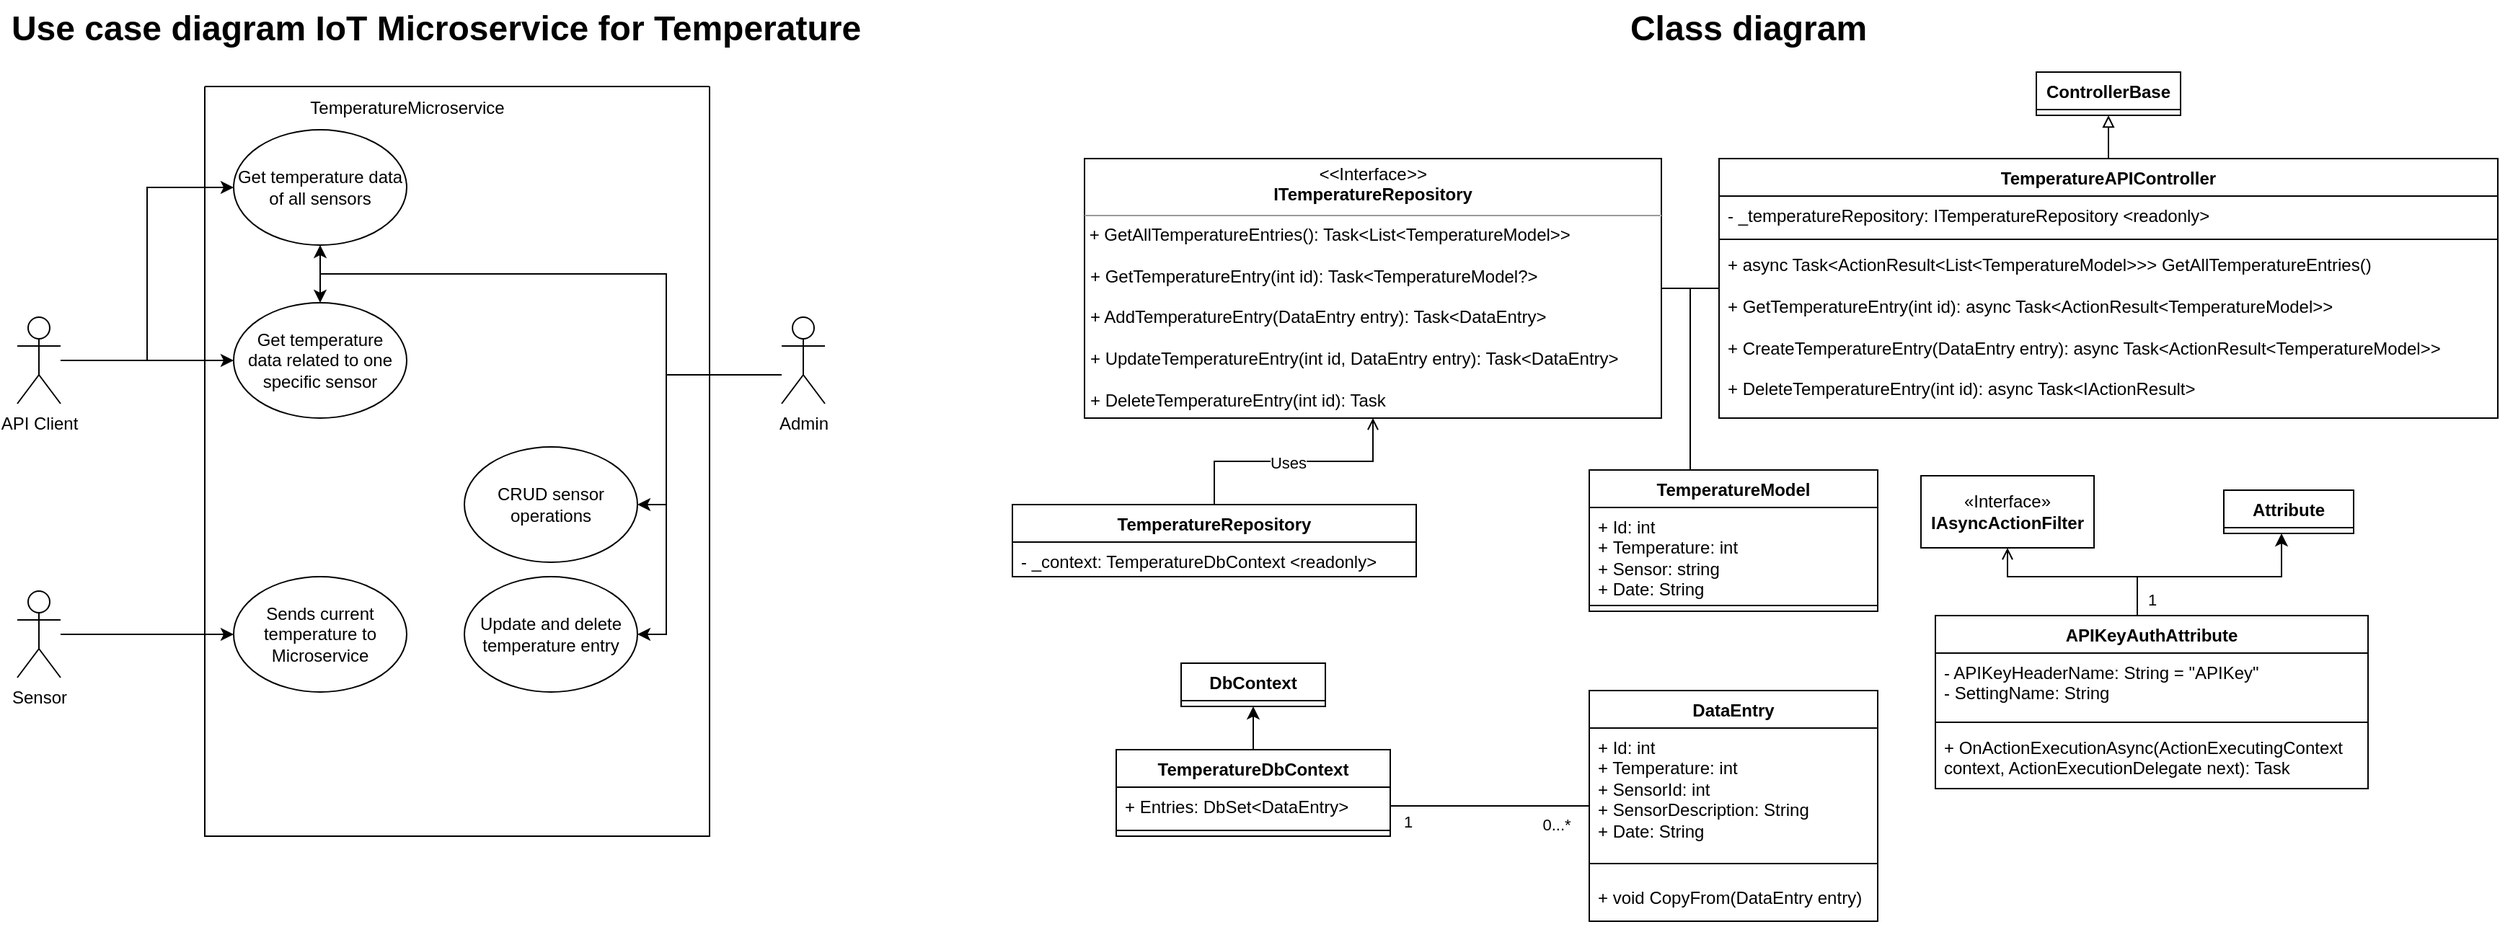 <mxfile version="22.1.7" type="github">
  <diagram name="Page-1" id="929967ad-93f9-6ef4-fab6-5d389245f69c">
    <mxGraphModel dx="1195" dy="650" grid="1" gridSize="10" guides="1" tooltips="1" connect="1" arrows="1" fold="1" page="1" pageScale="1.5" pageWidth="1169" pageHeight="826" background="none" math="0" shadow="0">
      <root>
        <mxCell id="0" style=";html=1;" />
        <mxCell id="1" style=";html=1;" parent="0" />
        <mxCell id="1672d66443f91eb5-23" value="Use case diagram IoT Microservice for Temperature" style="text;strokeColor=none;fillColor=none;html=1;fontSize=24;fontStyle=1;verticalAlign=middle;align=center;" parent="1" vertex="1">
          <mxGeometry x="10" y="10" width="600" height="40" as="geometry" />
        </mxCell>
        <mxCell id="F5rfD89c2Z7wBtHzjooi-1" value="" style="swimlane;startSize=0;" parent="1" vertex="1">
          <mxGeometry x="150" y="70" width="350" height="520" as="geometry" />
        </mxCell>
        <mxCell id="F5rfD89c2Z7wBtHzjooi-2" value="TemperatureMicroservice" style="text;html=1;align=center;verticalAlign=middle;resizable=0;points=[];autosize=1;strokeColor=none;fillColor=none;" parent="F5rfD89c2Z7wBtHzjooi-1" vertex="1">
          <mxGeometry x="60" width="160" height="30" as="geometry" />
        </mxCell>
        <mxCell id="F5rfD89c2Z7wBtHzjooi-6" value="Get temperature&lt;br&gt;data related to one specific sensor" style="ellipse;whiteSpace=wrap;html=1;" parent="F5rfD89c2Z7wBtHzjooi-1" vertex="1">
          <mxGeometry x="20" y="150" width="120" height="80" as="geometry" />
        </mxCell>
        <mxCell id="F5rfD89c2Z7wBtHzjooi-11" value="Update and delete&lt;br&gt;temperature entry" style="ellipse;whiteSpace=wrap;html=1;" parent="F5rfD89c2Z7wBtHzjooi-1" vertex="1">
          <mxGeometry x="180" y="340" width="120" height="80" as="geometry" />
        </mxCell>
        <mxCell id="F5rfD89c2Z7wBtHzjooi-18" value="CRUD sensor operations" style="ellipse;whiteSpace=wrap;html=1;" parent="F5rfD89c2Z7wBtHzjooi-1" vertex="1">
          <mxGeometry x="180" y="250" width="120" height="80" as="geometry" />
        </mxCell>
        <mxCell id="F5rfD89c2Z7wBtHzjooi-26" value="Get temperature data&lt;br&gt;of all sensors" style="ellipse;whiteSpace=wrap;html=1;" parent="F5rfD89c2Z7wBtHzjooi-1" vertex="1">
          <mxGeometry x="20" y="30" width="120" height="80" as="geometry" />
        </mxCell>
        <mxCell id="F5rfD89c2Z7wBtHzjooi-51" value="Sends current temperature to Microservice" style="ellipse;whiteSpace=wrap;html=1;" parent="F5rfD89c2Z7wBtHzjooi-1" vertex="1">
          <mxGeometry x="20" y="340" width="120" height="80" as="geometry" />
        </mxCell>
        <mxCell id="F5rfD89c2Z7wBtHzjooi-52" style="edgeStyle=orthogonalEdgeStyle;rounded=0;orthogonalLoop=1;jettySize=auto;html=1;" parent="F5rfD89c2Z7wBtHzjooi-1" source="F5rfD89c2Z7wBtHzjooi-53" target="F5rfD89c2Z7wBtHzjooi-51" edge="1">
          <mxGeometry relative="1" as="geometry">
            <mxPoint x="70" y="390" as="targetPoint" />
          </mxGeometry>
        </mxCell>
        <mxCell id="F5rfD89c2Z7wBtHzjooi-53" value="Sensor" style="shape=umlActor;verticalLabelPosition=bottom;verticalAlign=top;html=1;outlineConnect=0;" parent="F5rfD89c2Z7wBtHzjooi-1" vertex="1">
          <mxGeometry x="-130" y="350" width="30" height="60" as="geometry" />
        </mxCell>
        <mxCell id="F5rfD89c2Z7wBtHzjooi-27" style="edgeStyle=orthogonalEdgeStyle;rounded=0;orthogonalLoop=1;jettySize=auto;html=1;" parent="F5rfD89c2Z7wBtHzjooi-1" source="F5rfD89c2Z7wBtHzjooi-7" target="F5rfD89c2Z7wBtHzjooi-26" edge="1">
          <mxGeometry relative="1" as="geometry">
            <Array as="points">
              <mxPoint x="320" y="200" />
              <mxPoint x="320" y="130" />
              <mxPoint x="80" y="130" />
            </Array>
          </mxGeometry>
        </mxCell>
        <mxCell id="F5rfD89c2Z7wBtHzjooi-93" style="edgeStyle=orthogonalEdgeStyle;rounded=0;orthogonalLoop=1;jettySize=auto;html=1;" parent="1" source="F5rfD89c2Z7wBtHzjooi-3" target="F5rfD89c2Z7wBtHzjooi-26" edge="1">
          <mxGeometry relative="1" as="geometry">
            <Array as="points">
              <mxPoint x="110" y="260" />
              <mxPoint x="110" y="140" />
            </Array>
          </mxGeometry>
        </mxCell>
        <mxCell id="F5rfD89c2Z7wBtHzjooi-3" value="API Client" style="shape=umlActor;verticalLabelPosition=bottom;verticalAlign=top;html=1;outlineConnect=0;" parent="1" vertex="1">
          <mxGeometry x="20" y="230" width="30" height="60" as="geometry" />
        </mxCell>
        <mxCell id="F5rfD89c2Z7wBtHzjooi-14" style="edgeStyle=orthogonalEdgeStyle;rounded=0;orthogonalLoop=1;jettySize=auto;html=1;" parent="1" source="F5rfD89c2Z7wBtHzjooi-7" target="F5rfD89c2Z7wBtHzjooi-11" edge="1">
          <mxGeometry relative="1" as="geometry">
            <Array as="points">
              <mxPoint x="470" y="270" />
              <mxPoint x="470" y="450" />
            </Array>
          </mxGeometry>
        </mxCell>
        <mxCell id="F5rfD89c2Z7wBtHzjooi-20" style="edgeStyle=orthogonalEdgeStyle;rounded=0;orthogonalLoop=1;jettySize=auto;html=1;" parent="1" source="F5rfD89c2Z7wBtHzjooi-7" target="F5rfD89c2Z7wBtHzjooi-18" edge="1">
          <mxGeometry relative="1" as="geometry">
            <Array as="points">
              <mxPoint x="470" y="270" />
              <mxPoint x="470" y="360" />
            </Array>
          </mxGeometry>
        </mxCell>
        <mxCell id="F5rfD89c2Z7wBtHzjooi-24" style="edgeStyle=orthogonalEdgeStyle;rounded=0;orthogonalLoop=1;jettySize=auto;html=1;" parent="1" source="F5rfD89c2Z7wBtHzjooi-7" target="F5rfD89c2Z7wBtHzjooi-6" edge="1">
          <mxGeometry relative="1" as="geometry">
            <mxPoint x="470" y="230" as="sourcePoint" />
            <Array as="points">
              <mxPoint x="470" y="270" />
              <mxPoint x="470" y="200" />
              <mxPoint x="230" y="200" />
            </Array>
          </mxGeometry>
        </mxCell>
        <mxCell id="F5rfD89c2Z7wBtHzjooi-7" value="Admin" style="shape=umlActor;verticalLabelPosition=bottom;verticalAlign=top;html=1;outlineConnect=0;" parent="1" vertex="1">
          <mxGeometry x="550" y="230" width="30" height="60" as="geometry" />
        </mxCell>
        <mxCell id="F5rfD89c2Z7wBtHzjooi-12" style="edgeStyle=orthogonalEdgeStyle;rounded=0;orthogonalLoop=1;jettySize=auto;html=1;" parent="1" source="F5rfD89c2Z7wBtHzjooi-3" target="F5rfD89c2Z7wBtHzjooi-6" edge="1">
          <mxGeometry relative="1" as="geometry">
            <Array as="points" />
          </mxGeometry>
        </mxCell>
        <mxCell id="F5rfD89c2Z7wBtHzjooi-54" value="Class diagram" style="text;strokeColor=none;fillColor=none;html=1;fontSize=24;fontStyle=1;verticalAlign=middle;align=center;" parent="1" vertex="1">
          <mxGeometry x="1120" y="10" width="200" height="40" as="geometry" />
        </mxCell>
        <mxCell id="F5rfD89c2Z7wBtHzjooi-63" value="DbContext" style="swimlane;fontStyle=1;align=center;verticalAlign=top;childLayout=stackLayout;horizontal=1;startSize=26;horizontalStack=0;resizeParent=1;resizeParentMax=0;resizeLast=0;collapsible=1;marginBottom=0;whiteSpace=wrap;html=1;" parent="1" vertex="1" collapsed="1">
          <mxGeometry x="827" y="470" width="100" height="30" as="geometry">
            <mxRectangle x="430" y="940" width="190" height="34" as="alternateBounds" />
          </mxGeometry>
        </mxCell>
        <mxCell id="F5rfD89c2Z7wBtHzjooi-65" value="" style="line;strokeWidth=1;fillColor=none;align=left;verticalAlign=middle;spacingTop=-1;spacingLeft=3;spacingRight=3;rotatable=0;labelPosition=right;points=[];portConstraint=eastwest;strokeColor=inherit;" parent="F5rfD89c2Z7wBtHzjooi-63" vertex="1">
          <mxGeometry y="26" width="190" height="8" as="geometry" />
        </mxCell>
        <mxCell id="WyYDB_pf5qGWQ0EKhPNQ-14" style="edgeStyle=orthogonalEdgeStyle;rounded=0;orthogonalLoop=1;jettySize=auto;html=1;endArrow=none;endFill=0;" edge="1" parent="1" source="F5rfD89c2Z7wBtHzjooi-73" target="F5rfD89c2Z7wBtHzjooi-78">
          <mxGeometry relative="1" as="geometry" />
        </mxCell>
        <mxCell id="WyYDB_pf5qGWQ0EKhPNQ-16" value="0...*" style="edgeLabel;html=1;align=center;verticalAlign=middle;resizable=0;points=[];" vertex="1" connectable="0" parent="WyYDB_pf5qGWQ0EKhPNQ-14">
          <mxGeometry x="-0.778" y="1" relative="1" as="geometry">
            <mxPoint x="-8" y="12" as="offset" />
          </mxGeometry>
        </mxCell>
        <mxCell id="WyYDB_pf5qGWQ0EKhPNQ-17" value="1" style="edgeLabel;html=1;align=center;verticalAlign=middle;resizable=0;points=[];" vertex="1" connectable="0" parent="WyYDB_pf5qGWQ0EKhPNQ-14">
          <mxGeometry x="0.722" y="2" relative="1" as="geometry">
            <mxPoint x="-7" y="9" as="offset" />
          </mxGeometry>
        </mxCell>
        <mxCell id="F5rfD89c2Z7wBtHzjooi-73" value="DataEntry" style="swimlane;fontStyle=1;align=center;verticalAlign=top;childLayout=stackLayout;horizontal=1;startSize=26;horizontalStack=0;resizeParent=1;resizeParentMax=0;resizeLast=0;collapsible=1;marginBottom=0;whiteSpace=wrap;html=1;" parent="1" vertex="1">
          <mxGeometry x="1110" y="489" width="200" height="160" as="geometry" />
        </mxCell>
        <mxCell id="F5rfD89c2Z7wBtHzjooi-74" value="+ Id: int&lt;br&gt;+ Temperature: int&lt;br&gt;+ SensorId: int&lt;br&gt;+ SensorDescription: String&lt;br&gt;+ Date: String" style="text;strokeColor=none;fillColor=none;align=left;verticalAlign=top;spacingLeft=4;spacingRight=4;overflow=hidden;rotatable=0;points=[[0,0.5],[1,0.5]];portConstraint=eastwest;whiteSpace=wrap;html=1;" parent="F5rfD89c2Z7wBtHzjooi-73" vertex="1">
          <mxGeometry y="26" width="200" height="84" as="geometry" />
        </mxCell>
        <mxCell id="F5rfD89c2Z7wBtHzjooi-75" value="" style="line;strokeWidth=1;fillColor=none;align=left;verticalAlign=middle;spacingTop=-1;spacingLeft=3;spacingRight=3;rotatable=0;labelPosition=right;points=[];portConstraint=eastwest;strokeColor=inherit;" parent="F5rfD89c2Z7wBtHzjooi-73" vertex="1">
          <mxGeometry y="110" width="200" height="20" as="geometry" />
        </mxCell>
        <mxCell id="WyYDB_pf5qGWQ0EKhPNQ-4" value="+ void CopyFrom(DataEntry entry)" style="text;strokeColor=none;fillColor=none;align=left;verticalAlign=top;spacingLeft=4;spacingRight=4;overflow=hidden;rotatable=0;points=[[0,0.5],[1,0.5]];portConstraint=eastwest;whiteSpace=wrap;html=1;" vertex="1" parent="F5rfD89c2Z7wBtHzjooi-73">
          <mxGeometry y="130" width="200" height="30" as="geometry" />
        </mxCell>
        <mxCell id="F5rfD89c2Z7wBtHzjooi-80" style="edgeStyle=orthogonalEdgeStyle;rounded=0;orthogonalLoop=1;jettySize=auto;html=1;" parent="1" source="F5rfD89c2Z7wBtHzjooi-77" target="F5rfD89c2Z7wBtHzjooi-63" edge="1">
          <mxGeometry relative="1" as="geometry" />
        </mxCell>
        <mxCell id="F5rfD89c2Z7wBtHzjooi-77" value="TemperatureDbContext" style="swimlane;fontStyle=1;align=center;verticalAlign=top;childLayout=stackLayout;horizontal=1;startSize=26;horizontalStack=0;resizeParent=1;resizeParentMax=0;resizeLast=0;collapsible=1;marginBottom=0;whiteSpace=wrap;html=1;" parent="1" vertex="1">
          <mxGeometry x="782" y="530" width="190" height="60" as="geometry" />
        </mxCell>
        <mxCell id="F5rfD89c2Z7wBtHzjooi-78" value="+ Entries: DbSet&amp;lt;DataEntry&amp;gt;" style="text;strokeColor=none;fillColor=none;align=left;verticalAlign=top;spacingLeft=4;spacingRight=4;overflow=hidden;rotatable=0;points=[[0,0.5],[1,0.5]];portConstraint=eastwest;whiteSpace=wrap;html=1;" parent="F5rfD89c2Z7wBtHzjooi-77" vertex="1">
          <mxGeometry y="26" width="190" height="26" as="geometry" />
        </mxCell>
        <mxCell id="F5rfD89c2Z7wBtHzjooi-79" value="" style="line;strokeWidth=1;fillColor=none;align=left;verticalAlign=middle;spacingTop=-1;spacingLeft=3;spacingRight=3;rotatable=0;labelPosition=right;points=[];portConstraint=eastwest;strokeColor=inherit;" parent="F5rfD89c2Z7wBtHzjooi-77" vertex="1">
          <mxGeometry y="52" width="190" height="8" as="geometry" />
        </mxCell>
        <mxCell id="F5rfD89c2Z7wBtHzjooi-81" value="TemperatureModel" style="swimlane;fontStyle=1;align=center;verticalAlign=top;childLayout=stackLayout;horizontal=1;startSize=26;horizontalStack=0;resizeParent=1;resizeParentMax=0;resizeLast=0;collapsible=1;marginBottom=0;whiteSpace=wrap;html=1;" parent="1" vertex="1">
          <mxGeometry x="1110" y="336" width="200" height="98" as="geometry" />
        </mxCell>
        <mxCell id="F5rfD89c2Z7wBtHzjooi-82" value="&lt;div&gt;+ Id: int&lt;/div&gt;&lt;div&gt;+&amp;nbsp;&lt;span style=&quot;background-color: initial;&quot;&gt;Temperature: int&lt;/span&gt;&lt;/div&gt;&lt;div&gt;+ Sensor: string&lt;/div&gt;&lt;div&gt;+ Date: String&lt;/div&gt;" style="text;strokeColor=none;fillColor=none;align=left;verticalAlign=top;spacingLeft=4;spacingRight=4;overflow=hidden;rotatable=0;points=[[0,0.5],[1,0.5]];portConstraint=eastwest;whiteSpace=wrap;html=1;" parent="F5rfD89c2Z7wBtHzjooi-81" vertex="1">
          <mxGeometry y="26" width="200" height="64" as="geometry" />
        </mxCell>
        <mxCell id="F5rfD89c2Z7wBtHzjooi-83" value="" style="line;strokeWidth=1;fillColor=none;align=left;verticalAlign=middle;spacingTop=-1;spacingLeft=3;spacingRight=3;rotatable=0;labelPosition=right;points=[];portConstraint=eastwest;strokeColor=inherit;" parent="F5rfD89c2Z7wBtHzjooi-81" vertex="1">
          <mxGeometry y="90" width="200" height="8" as="geometry" />
        </mxCell>
        <mxCell id="F5rfD89c2Z7wBtHzjooi-92" style="edgeStyle=orthogonalEdgeStyle;rounded=0;orthogonalLoop=1;jettySize=auto;html=1;endArrow=block;endFill=0;" parent="1" source="F5rfD89c2Z7wBtHzjooi-85" target="F5rfD89c2Z7wBtHzjooi-89" edge="1">
          <mxGeometry relative="1" as="geometry" />
        </mxCell>
        <mxCell id="WyYDB_pf5qGWQ0EKhPNQ-30" style="edgeStyle=orthogonalEdgeStyle;rounded=0;orthogonalLoop=1;jettySize=auto;html=1;endArrow=none;endFill=0;" edge="1" parent="1" source="F5rfD89c2Z7wBtHzjooi-85" target="F5rfD89c2Z7wBtHzjooi-81">
          <mxGeometry relative="1" as="geometry">
            <Array as="points">
              <mxPoint x="1180" y="210" />
            </Array>
          </mxGeometry>
        </mxCell>
        <mxCell id="F5rfD89c2Z7wBtHzjooi-85" value="TemperatureAPIController" style="swimlane;fontStyle=1;align=center;verticalAlign=top;childLayout=stackLayout;horizontal=1;startSize=26;horizontalStack=0;resizeParent=1;resizeParentMax=0;resizeLast=0;collapsible=1;marginBottom=0;whiteSpace=wrap;html=1;" parent="1" vertex="1">
          <mxGeometry x="1200" y="120" width="540" height="180" as="geometry" />
        </mxCell>
        <mxCell id="F5rfD89c2Z7wBtHzjooi-86" value="- _temperatureRepository: ITemperatureRepository&amp;nbsp;&amp;lt;readonly&amp;gt;" style="text;strokeColor=none;fillColor=none;align=left;verticalAlign=top;spacingLeft=4;spacingRight=4;overflow=hidden;rotatable=0;points=[[0,0.5],[1,0.5]];portConstraint=eastwest;whiteSpace=wrap;html=1;" parent="F5rfD89c2Z7wBtHzjooi-85" vertex="1">
          <mxGeometry y="26" width="540" height="26" as="geometry" />
        </mxCell>
        <mxCell id="F5rfD89c2Z7wBtHzjooi-87" value="" style="line;strokeWidth=1;fillColor=none;align=left;verticalAlign=middle;spacingTop=-1;spacingLeft=3;spacingRight=3;rotatable=0;labelPosition=right;points=[];portConstraint=eastwest;strokeColor=inherit;" parent="F5rfD89c2Z7wBtHzjooi-85" vertex="1">
          <mxGeometry y="52" width="540" height="8" as="geometry" />
        </mxCell>
        <mxCell id="F5rfD89c2Z7wBtHzjooi-88" value="+ async Task&amp;lt;ActionResult&amp;lt;List&amp;lt;TemperatureModel&amp;gt;&amp;gt;&amp;gt; GetAllTemperatureEntries()&lt;br&gt;&lt;br&gt;+ GetTemperatureEntry(int id): async Task&amp;lt;ActionResult&amp;lt;TemperatureModel&amp;gt;&amp;gt;&lt;br&gt;&lt;br&gt;+ CreateTemperatureEntry(DataEntry entry): async Task&amp;lt;ActionResult&amp;lt;TemperatureModel&amp;gt;&amp;gt;&lt;br&gt;&lt;br&gt;+ DeleteTemperatureEntry(int id): async Task&amp;lt;IActionResult&amp;gt;" style="text;strokeColor=none;fillColor=none;align=left;verticalAlign=top;spacingLeft=4;spacingRight=4;overflow=hidden;rotatable=0;points=[[0,0.5],[1,0.5]];portConstraint=eastwest;whiteSpace=wrap;html=1;" parent="F5rfD89c2Z7wBtHzjooi-85" vertex="1">
          <mxGeometry y="60" width="540" height="120" as="geometry" />
        </mxCell>
        <mxCell id="F5rfD89c2Z7wBtHzjooi-89" value="ControllerBase" style="swimlane;fontStyle=1;align=center;verticalAlign=top;childLayout=stackLayout;horizontal=1;startSize=26;horizontalStack=0;resizeParent=1;resizeParentMax=0;resizeLast=0;collapsible=1;marginBottom=0;whiteSpace=wrap;html=1;" parent="1" vertex="1" collapsed="1">
          <mxGeometry x="1420" y="60" width="100" height="30" as="geometry">
            <mxRectangle x="430" y="940" width="190" height="34" as="alternateBounds" />
          </mxGeometry>
        </mxCell>
        <mxCell id="F5rfD89c2Z7wBtHzjooi-90" value="" style="line;strokeWidth=1;fillColor=none;align=left;verticalAlign=middle;spacingTop=-1;spacingLeft=3;spacingRight=3;rotatable=0;labelPosition=right;points=[];portConstraint=eastwest;strokeColor=inherit;" parent="F5rfD89c2Z7wBtHzjooi-89" vertex="1">
          <mxGeometry y="26" width="190" height="8" as="geometry" />
        </mxCell>
        <mxCell id="WyYDB_pf5qGWQ0EKhPNQ-29" style="edgeStyle=orthogonalEdgeStyle;rounded=0;orthogonalLoop=1;jettySize=auto;html=1;endArrow=none;endFill=0;" edge="1" parent="1" source="WyYDB_pf5qGWQ0EKhPNQ-7" target="F5rfD89c2Z7wBtHzjooi-81">
          <mxGeometry relative="1" as="geometry">
            <Array as="points">
              <mxPoint x="1180" y="210" />
            </Array>
          </mxGeometry>
        </mxCell>
        <mxCell id="WyYDB_pf5qGWQ0EKhPNQ-7" value="&lt;p style=&quot;margin:0px;margin-top:4px;text-align:center;&quot;&gt;&lt;i&gt;&amp;lt;&amp;lt;&lt;/i&gt;Interface&lt;i&gt;&amp;gt;&amp;gt;&lt;/i&gt;&lt;br&gt;&lt;b&gt;ITemperatureRepository&lt;/b&gt;&lt;br&gt;&lt;/p&gt;&lt;hr size=&quot;1&quot;&gt;&lt;p style=&quot;margin:0px;margin-left:4px;&quot;&gt;&lt;/p&gt;&lt;p style=&quot;margin:0px;margin-left:4px;&quot;&gt;&lt;/p&gt;&amp;nbsp;+ GetAllTemperatureEntries(): Task&amp;lt;List&amp;lt;TemperatureModel&amp;gt;&amp;gt;&lt;br&gt;&lt;br&gt;&lt;p style=&quot;margin:0px;margin-left:4px;&quot;&gt;+ GetTemperatureEntry(int id): Task&amp;lt;TemperatureModel?&amp;gt;&lt;/p&gt;&lt;p style=&quot;margin:0px;margin-left:4px;&quot;&gt;&lt;br&gt;&lt;/p&gt;&lt;p style=&quot;margin:0px;margin-left:4px;&quot;&gt;+ AddTemperatureEntry(DataEntry entry): Task&amp;lt;DataEntry&amp;gt;&lt;/p&gt;&lt;p style=&quot;margin:0px;margin-left:4px;&quot;&gt;&lt;br&gt;&lt;/p&gt;&lt;p style=&quot;margin:0px;margin-left:4px;&quot;&gt;+ UpdateTemperatureEntry(int id, DataEntry entry): Task&amp;lt;DataEntry&amp;gt;&lt;/p&gt;&lt;p style=&quot;margin:0px;margin-left:4px;&quot;&gt;&lt;br&gt;&lt;/p&gt;&lt;p style=&quot;margin:0px;margin-left:4px;&quot;&gt;+ DeleteTemperatureEntry(int id): Task&lt;/p&gt;" style="verticalAlign=top;align=left;overflow=fill;fontSize=12;fontFamily=Helvetica;html=1;whiteSpace=wrap;" vertex="1" parent="1">
          <mxGeometry x="760" y="120" width="400" height="180" as="geometry" />
        </mxCell>
        <mxCell id="WyYDB_pf5qGWQ0EKhPNQ-12" style="edgeStyle=orthogonalEdgeStyle;rounded=0;orthogonalLoop=1;jettySize=auto;html=1;endArrow=open;endFill=0;" edge="1" parent="1" source="WyYDB_pf5qGWQ0EKhPNQ-8" target="WyYDB_pf5qGWQ0EKhPNQ-7">
          <mxGeometry relative="1" as="geometry" />
        </mxCell>
        <mxCell id="WyYDB_pf5qGWQ0EKhPNQ-13" value="Uses" style="edgeLabel;html=1;align=center;verticalAlign=middle;resizable=0;points=[];" vertex="1" connectable="0" parent="WyYDB_pf5qGWQ0EKhPNQ-12">
          <mxGeometry x="-0.08" y="3" relative="1" as="geometry">
            <mxPoint x="3" y="4" as="offset" />
          </mxGeometry>
        </mxCell>
        <mxCell id="WyYDB_pf5qGWQ0EKhPNQ-8" value="TemperatureRepository" style="swimlane;fontStyle=1;align=center;verticalAlign=top;childLayout=stackLayout;horizontal=1;startSize=26;horizontalStack=0;resizeParent=1;resizeParentMax=0;resizeLast=0;collapsible=1;marginBottom=0;whiteSpace=wrap;html=1;" vertex="1" parent="1">
          <mxGeometry x="710" y="360" width="280" height="50" as="geometry" />
        </mxCell>
        <mxCell id="WyYDB_pf5qGWQ0EKhPNQ-9" value="- _context: TemperatureDbContext &amp;lt;readonly&amp;gt;" style="text;strokeColor=none;fillColor=none;align=left;verticalAlign=top;spacingLeft=4;spacingRight=4;overflow=hidden;rotatable=0;points=[[0,0.5],[1,0.5]];portConstraint=eastwest;whiteSpace=wrap;html=1;" vertex="1" parent="WyYDB_pf5qGWQ0EKhPNQ-8">
          <mxGeometry y="26" width="280" height="24" as="geometry" />
        </mxCell>
        <mxCell id="WyYDB_pf5qGWQ0EKhPNQ-27" style="edgeStyle=orthogonalEdgeStyle;rounded=0;orthogonalLoop=1;jettySize=auto;html=1;endArrow=open;endFill=0;" edge="1" parent="1" source="WyYDB_pf5qGWQ0EKhPNQ-18" target="WyYDB_pf5qGWQ0EKhPNQ-22">
          <mxGeometry relative="1" as="geometry">
            <Array as="points">
              <mxPoint x="1490" y="410" />
              <mxPoint x="1400" y="410" />
            </Array>
          </mxGeometry>
        </mxCell>
        <mxCell id="WyYDB_pf5qGWQ0EKhPNQ-28" style="edgeStyle=orthogonalEdgeStyle;rounded=0;orthogonalLoop=1;jettySize=auto;html=1;" edge="1" parent="1" source="WyYDB_pf5qGWQ0EKhPNQ-18" target="WyYDB_pf5qGWQ0EKhPNQ-23">
          <mxGeometry relative="1" as="geometry">
            <Array as="points">
              <mxPoint x="1490" y="410" />
              <mxPoint x="1590" y="410" />
            </Array>
          </mxGeometry>
        </mxCell>
        <mxCell id="WyYDB_pf5qGWQ0EKhPNQ-33" value="1" style="edgeLabel;html=1;align=center;verticalAlign=middle;resizable=0;points=[];" vertex="1" connectable="0" parent="WyYDB_pf5qGWQ0EKhPNQ-28">
          <mxGeometry x="-0.858" y="-3" relative="1" as="geometry">
            <mxPoint x="7" as="offset" />
          </mxGeometry>
        </mxCell>
        <mxCell id="WyYDB_pf5qGWQ0EKhPNQ-18" value="APIKeyAuthAttribute" style="swimlane;fontStyle=1;align=center;verticalAlign=top;childLayout=stackLayout;horizontal=1;startSize=26;horizontalStack=0;resizeParent=1;resizeParentMax=0;resizeLast=0;collapsible=1;marginBottom=0;whiteSpace=wrap;html=1;" vertex="1" parent="1">
          <mxGeometry x="1350" y="437" width="300" height="120" as="geometry" />
        </mxCell>
        <mxCell id="WyYDB_pf5qGWQ0EKhPNQ-19" value="&lt;div&gt;- APIKeyHeaderName: String = &quot;APIKey&quot;&lt;/div&gt;&lt;div&gt;- SettingName: String&lt;/div&gt;" style="text;strokeColor=none;fillColor=none;align=left;verticalAlign=top;spacingLeft=4;spacingRight=4;overflow=hidden;rotatable=0;points=[[0,0.5],[1,0.5]];portConstraint=eastwest;whiteSpace=wrap;html=1;" vertex="1" parent="WyYDB_pf5qGWQ0EKhPNQ-18">
          <mxGeometry y="26" width="300" height="44" as="geometry" />
        </mxCell>
        <mxCell id="WyYDB_pf5qGWQ0EKhPNQ-20" value="" style="line;strokeWidth=1;fillColor=none;align=left;verticalAlign=middle;spacingTop=-1;spacingLeft=3;spacingRight=3;rotatable=0;labelPosition=right;points=[];portConstraint=eastwest;strokeColor=inherit;" vertex="1" parent="WyYDB_pf5qGWQ0EKhPNQ-18">
          <mxGeometry y="70" width="300" height="8" as="geometry" />
        </mxCell>
        <mxCell id="WyYDB_pf5qGWQ0EKhPNQ-21" value="+ OnActionExecutionAsync(ActionExecutingContext context, ActionExecutionDelegate next): Task" style="text;strokeColor=none;fillColor=none;align=left;verticalAlign=top;spacingLeft=4;spacingRight=4;overflow=hidden;rotatable=0;points=[[0,0.5],[1,0.5]];portConstraint=eastwest;whiteSpace=wrap;html=1;" vertex="1" parent="WyYDB_pf5qGWQ0EKhPNQ-18">
          <mxGeometry y="78" width="300" height="42" as="geometry" />
        </mxCell>
        <mxCell id="WyYDB_pf5qGWQ0EKhPNQ-22" value="«Interface»&lt;br&gt;&lt;b&gt;IAsyncActionFilter&lt;/b&gt;" style="html=1;whiteSpace=wrap;" vertex="1" parent="1">
          <mxGeometry x="1340" y="340" width="120" height="50" as="geometry" />
        </mxCell>
        <mxCell id="WyYDB_pf5qGWQ0EKhPNQ-23" value="Attribute" style="swimlane;fontStyle=1;align=center;verticalAlign=top;childLayout=stackLayout;horizontal=1;startSize=26;horizontalStack=0;resizeParent=1;resizeParentMax=0;resizeLast=0;collapsible=1;marginBottom=0;whiteSpace=wrap;html=1;" vertex="1" collapsed="1" parent="1">
          <mxGeometry x="1550" y="350" width="90" height="30" as="geometry">
            <mxRectangle x="1320" y="360" width="160" height="34" as="alternateBounds" />
          </mxGeometry>
        </mxCell>
      </root>
    </mxGraphModel>
  </diagram>
</mxfile>
